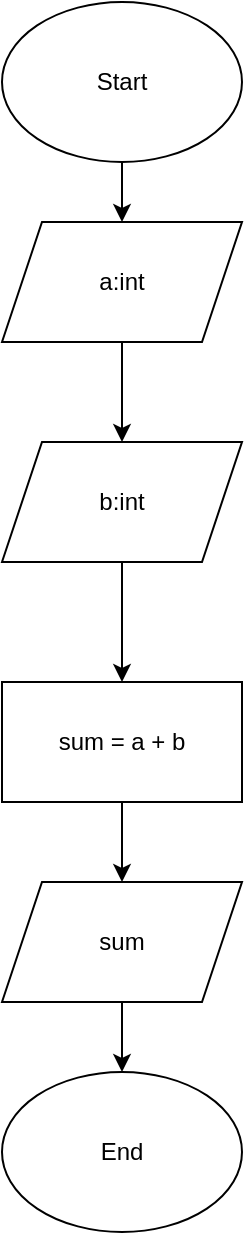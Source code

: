 <mxfile version="22.1.22" type="embed">
  <diagram name="Страница — 1" id="cXi1VMHsoZMEU950CKVV">
    <mxGraphModel dx="1181" dy="384" grid="1" gridSize="10" guides="1" tooltips="1" connect="1" arrows="1" fold="1" page="1" pageScale="1" pageWidth="827" pageHeight="1169" math="0" shadow="0">
      <root>
        <mxCell id="0" />
        <mxCell id="1" parent="0" />
        <mxCell id="JjWM8kj2MreBvwozs1nh-3" style="edgeStyle=orthogonalEdgeStyle;rounded=0;orthogonalLoop=1;jettySize=auto;html=1;entryX=0.5;entryY=0;entryDx=0;entryDy=0;" parent="1" source="JjWM8kj2MreBvwozs1nh-1" target="JjWM8kj2MreBvwozs1nh-2" edge="1">
          <mxGeometry relative="1" as="geometry" />
        </mxCell>
        <mxCell id="JjWM8kj2MreBvwozs1nh-1" value="Start" style="ellipse;whiteSpace=wrap;html=1;" parent="1" vertex="1">
          <mxGeometry x="370" y="10" width="120" height="80" as="geometry" />
        </mxCell>
        <mxCell id="3" style="edgeStyle=orthogonalEdgeStyle;rounded=0;orthogonalLoop=1;jettySize=auto;html=1;exitX=0.5;exitY=1;exitDx=0;exitDy=0;" edge="1" parent="1" source="JjWM8kj2MreBvwozs1nh-2" target="2">
          <mxGeometry relative="1" as="geometry" />
        </mxCell>
        <mxCell id="JjWM8kj2MreBvwozs1nh-2" value="a:int" style="shape=parallelogram;perimeter=parallelogramPerimeter;whiteSpace=wrap;html=1;fixedSize=1;" parent="1" vertex="1">
          <mxGeometry x="370" y="120" width="120" height="60" as="geometry" />
        </mxCell>
        <mxCell id="JjWM8kj2MreBvwozs1nh-7" style="edgeStyle=orthogonalEdgeStyle;rounded=0;orthogonalLoop=1;jettySize=auto;html=1;entryX=0.5;entryY=0;entryDx=0;entryDy=0;" parent="1" source="JjWM8kj2MreBvwozs1nh-4" target="JjWM8kj2MreBvwozs1nh-6" edge="1">
          <mxGeometry relative="1" as="geometry" />
        </mxCell>
        <mxCell id="JjWM8kj2MreBvwozs1nh-4" value="sum = a + b" style="rounded=0;whiteSpace=wrap;html=1;" parent="1" vertex="1">
          <mxGeometry x="370" y="350" width="120" height="60" as="geometry" />
        </mxCell>
        <mxCell id="JjWM8kj2MreBvwozs1nh-9" style="edgeStyle=orthogonalEdgeStyle;rounded=0;orthogonalLoop=1;jettySize=auto;html=1;entryX=0.5;entryY=0;entryDx=0;entryDy=0;" parent="1" source="JjWM8kj2MreBvwozs1nh-6" target="JjWM8kj2MreBvwozs1nh-8" edge="1">
          <mxGeometry relative="1" as="geometry" />
        </mxCell>
        <mxCell id="JjWM8kj2MreBvwozs1nh-6" value="sum" style="shape=parallelogram;perimeter=parallelogramPerimeter;whiteSpace=wrap;html=1;fixedSize=1;" parent="1" vertex="1">
          <mxGeometry x="370" y="450" width="120" height="60" as="geometry" />
        </mxCell>
        <mxCell id="JjWM8kj2MreBvwozs1nh-8" value="End" style="ellipse;whiteSpace=wrap;html=1;" parent="1" vertex="1">
          <mxGeometry x="370" y="545" width="120" height="80" as="geometry" />
        </mxCell>
        <mxCell id="4" style="edgeStyle=orthogonalEdgeStyle;rounded=0;orthogonalLoop=1;jettySize=auto;html=1;exitX=0.5;exitY=1;exitDx=0;exitDy=0;entryX=0.5;entryY=0;entryDx=0;entryDy=0;" edge="1" parent="1" source="2" target="JjWM8kj2MreBvwozs1nh-4">
          <mxGeometry relative="1" as="geometry" />
        </mxCell>
        <mxCell id="2" value="b:int" style="shape=parallelogram;perimeter=parallelogramPerimeter;whiteSpace=wrap;html=1;fixedSize=1;" vertex="1" parent="1">
          <mxGeometry x="370" y="230" width="120" height="60" as="geometry" />
        </mxCell>
      </root>
    </mxGraphModel>
  </diagram>
</mxfile>
